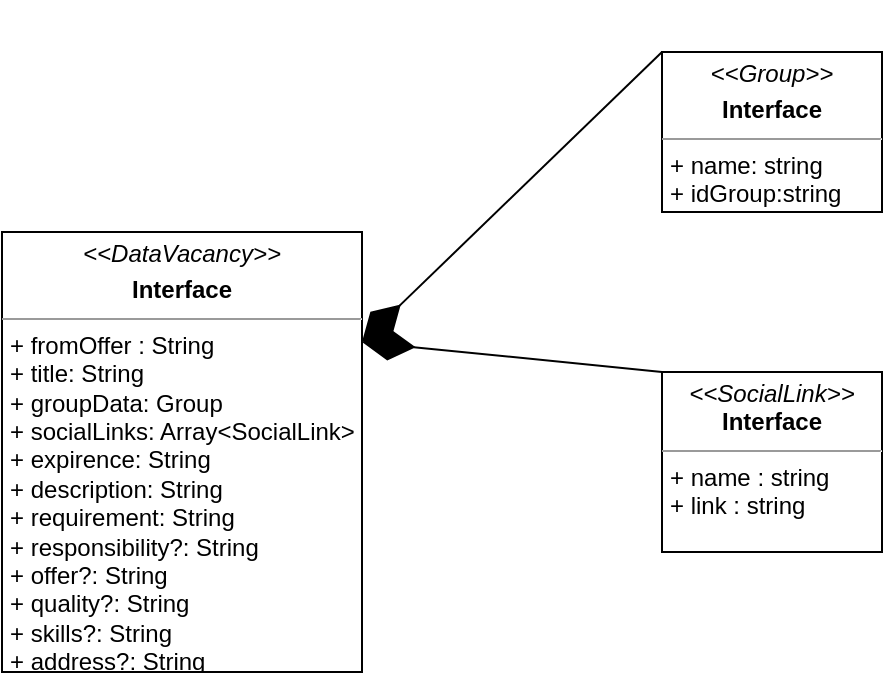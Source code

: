 <mxfile version="14.7.0" type="device"><diagram id="R2lEEEUBdFMjLlhIrx00" name="Page-1"><mxGraphModel dx="1185" dy="648" grid="1" gridSize="10" guides="1" tooltips="1" connect="1" arrows="1" fold="1" page="1" pageScale="1" pageWidth="850" pageHeight="1100" math="0" shadow="0" extFonts="Permanent Marker^https://fonts.googleapis.com/css?family=Permanent+Marker"><root><mxCell id="0"/><mxCell id="1" parent="0"/><mxCell id="noFq4ZLSHC58bqSci71q-1" value="&lt;p style=&quot;margin: 0px ; margin-top: 4px ; text-align: center&quot;&gt;&lt;i&gt;&amp;lt;&amp;lt;DataVacancy&lt;/i&gt;&lt;i&gt;&amp;gt;&amp;gt;&lt;/i&gt;&lt;/p&gt;&lt;p style=&quot;margin: 0px ; margin-top: 4px ; text-align: center&quot;&gt;&lt;b&gt;Interface&lt;/b&gt;&lt;/p&gt;&lt;hr size=&quot;1&quot;&gt;&lt;p style=&quot;margin: 0px ; margin-left: 4px&quot;&gt;+ fromOffer : String&lt;/p&gt;&lt;p style=&quot;margin: 0px ; margin-left: 4px&quot;&gt;+ title: String&lt;/p&gt;&lt;p style=&quot;margin: 0px ; margin-left: 4px&quot;&gt;+ groupData: Group&lt;/p&gt;&lt;p style=&quot;margin: 0px ; margin-left: 4px&quot;&gt;+ socialLinks: Array&amp;lt;SocialLink&amp;gt;&lt;/p&gt;&lt;p style=&quot;margin: 0px ; margin-left: 4px&quot;&gt;+ expirence: String&lt;/p&gt;&lt;p style=&quot;margin: 0px ; margin-left: 4px&quot;&gt;+ description: String&lt;/p&gt;&lt;p style=&quot;margin: 0px ; margin-left: 4px&quot;&gt;+ requirement: String&lt;/p&gt;&lt;p style=&quot;margin: 0px ; margin-left: 4px&quot;&gt;+ responsibility?: String&lt;/p&gt;&lt;p style=&quot;margin: 0px ; margin-left: 4px&quot;&gt;+ offer?: String&lt;/p&gt;&lt;p style=&quot;margin: 0px ; margin-left: 4px&quot;&gt;+ quality?: String&lt;/p&gt;&lt;p style=&quot;margin: 0px ; margin-left: 4px&quot;&gt;+ skills?: String&lt;/p&gt;&lt;p style=&quot;margin: 0px ; margin-left: 4px&quot;&gt;+ address?: String&lt;/p&gt;" style="verticalAlign=top;align=left;overflow=fill;fontSize=12;fontFamily=Helvetica;html=1;" parent="1" vertex="1"><mxGeometry x="140" y="130" width="180" height="220" as="geometry"/></mxCell><mxCell id="noFq4ZLSHC58bqSci71q-2" value="&lt;p style=&quot;margin: 0px ; margin-top: 4px ; text-align: center&quot;&gt;&lt;i&gt;&amp;lt;&amp;lt;Group&lt;/i&gt;&lt;i&gt;&amp;gt;&amp;gt;&lt;/i&gt;&lt;/p&gt;&lt;p style=&quot;margin: 0px ; margin-top: 4px ; text-align: center&quot;&gt;&lt;b&gt;Interface&lt;/b&gt;&lt;/p&gt;&lt;hr size=&quot;1&quot;&gt;&lt;p style=&quot;margin: 0px ; margin-left: 4px&quot;&gt;+ name: string&lt;/p&gt;&lt;p style=&quot;margin: 0px ; margin-left: 4px&quot;&gt;+ idGroup:string&lt;/p&gt;" style="verticalAlign=top;align=left;overflow=fill;fontSize=12;fontFamily=Helvetica;html=1;" parent="1" vertex="1"><mxGeometry x="470" y="40" width="110" height="80" as="geometry"/></mxCell><mxCell id="noFq4ZLSHC58bqSci71q-5" value="" style="endArrow=diamondThin;endFill=1;endSize=24;html=1;entryX=1;entryY=0.25;entryDx=0;entryDy=0;exitX=0;exitY=0;exitDx=0;exitDy=0;" parent="1" source="noFq4ZLSHC58bqSci71q-2" target="noFq4ZLSHC58bqSci71q-1" edge="1"><mxGeometry width="160" relative="1" as="geometry"><mxPoint x="330" y="360" as="sourcePoint"/><mxPoint x="490" y="360" as="targetPoint"/></mxGeometry></mxCell><mxCell id="noFq4ZLSHC58bqSci71q-6" value="&lt;p style=&quot;margin: 0px ; margin-top: 4px ; text-align: center&quot;&gt;&lt;i&gt;&amp;lt;&amp;lt;SocialLink&amp;gt;&amp;gt;&lt;/i&gt;&lt;br&gt;&lt;b&gt;Interface&lt;/b&gt;&lt;/p&gt;&lt;hr size=&quot;1&quot;&gt;&lt;p style=&quot;margin: 0px ; margin-left: 4px&quot;&gt;+ name : string&lt;/p&gt;&lt;p style=&quot;margin: 0px ; margin-left: 4px&quot;&gt;+ link : string&lt;/p&gt;" style="verticalAlign=top;align=left;overflow=fill;fontSize=12;fontFamily=Helvetica;html=1;" parent="1" vertex="1"><mxGeometry x="470" y="200" width="110" height="90" as="geometry"/></mxCell><mxCell id="noFq4ZLSHC58bqSci71q-7" value="" style="endArrow=diamondThin;endFill=1;endSize=24;html=1;entryX=1;entryY=0.25;entryDx=0;entryDy=0;exitX=0;exitY=0;exitDx=0;exitDy=0;" parent="1" source="noFq4ZLSHC58bqSci71q-6" target="noFq4ZLSHC58bqSci71q-1" edge="1"><mxGeometry width="160" relative="1" as="geometry"><mxPoint x="250" y="400" as="sourcePoint"/><mxPoint x="420" y="230" as="targetPoint"/></mxGeometry></mxCell></root></mxGraphModel></diagram></mxfile>